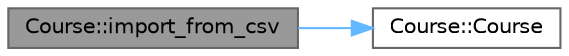 digraph "Course::import_from_csv"
{
 // LATEX_PDF_SIZE
  bgcolor="transparent";
  edge [fontname=Helvetica,fontsize=10,labelfontname=Helvetica,labelfontsize=10];
  node [fontname=Helvetica,fontsize=10,shape=box,height=0.2,width=0.4];
  rankdir="LR";
  Node1 [label="Course::import_from_csv",height=0.2,width=0.4,color="gray40", fillcolor="grey60", style="filled", fontcolor="black",tooltip="Course::import_from_csv-> import data from CSV files."];
  Node1 -> Node2 [color="steelblue1",style="solid"];
  Node2 [label="Course::Course",height=0.2,width=0.4,color="grey40", fillcolor="white", style="filled",URL="$class_course.html#a6b959ccf15d9ceed9e9c14a701561982",tooltip="Course::Course -> the construcor of course class use to insert new course."];
}
